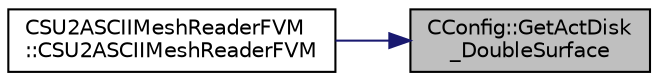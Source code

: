 digraph "CConfig::GetActDisk_DoubleSurface"
{
 // LATEX_PDF_SIZE
  edge [fontname="Helvetica",fontsize="10",labelfontname="Helvetica",labelfontsize="10"];
  node [fontname="Helvetica",fontsize="10",shape=record];
  rankdir="RL";
  Node1 [label="CConfig::GetActDisk\l_DoubleSurface",height=0.2,width=0.4,color="black", fillcolor="grey75", style="filled", fontcolor="black",tooltip="Actuator disk defined with a double surface."];
  Node1 -> Node2 [dir="back",color="midnightblue",fontsize="10",style="solid",fontname="Helvetica"];
  Node2 [label="CSU2ASCIIMeshReaderFVM\l::CSU2ASCIIMeshReaderFVM",height=0.2,width=0.4,color="black", fillcolor="white", style="filled",URL="$classCSU2ASCIIMeshReaderFVM.html#ae13b34294e5cbbd0ea86ecf80a004935",tooltip="Constructor of the CSU2ASCIIMeshReaderFVM class."];
}
